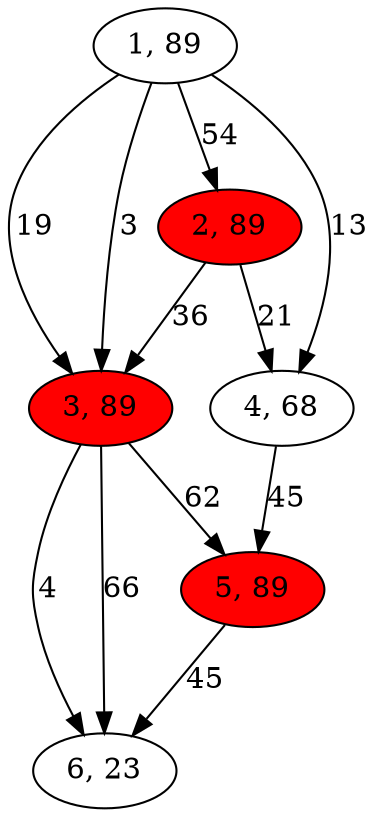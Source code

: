 digraph G{
1[label="1, 89"]
2[label="2, 89"]
3[label="3, 89"]
4[label="4, 68"]
5[label="5, 89"]
6[label="6, 23"]
1->3[label="19"]
1->4[label="13"]
1->3[label="3"]
1->2[label="54"]
2[style = filled,fillcolor=red]
2->4[label="21"]
2->3[label="36"]
3[style = filled,fillcolor=red]
3->6[label="4"]
3->6[label="66"]
3->5[label="62"]
4->5[label="45"]
5[style = filled,fillcolor=red]
5->6[label="45"]
}

